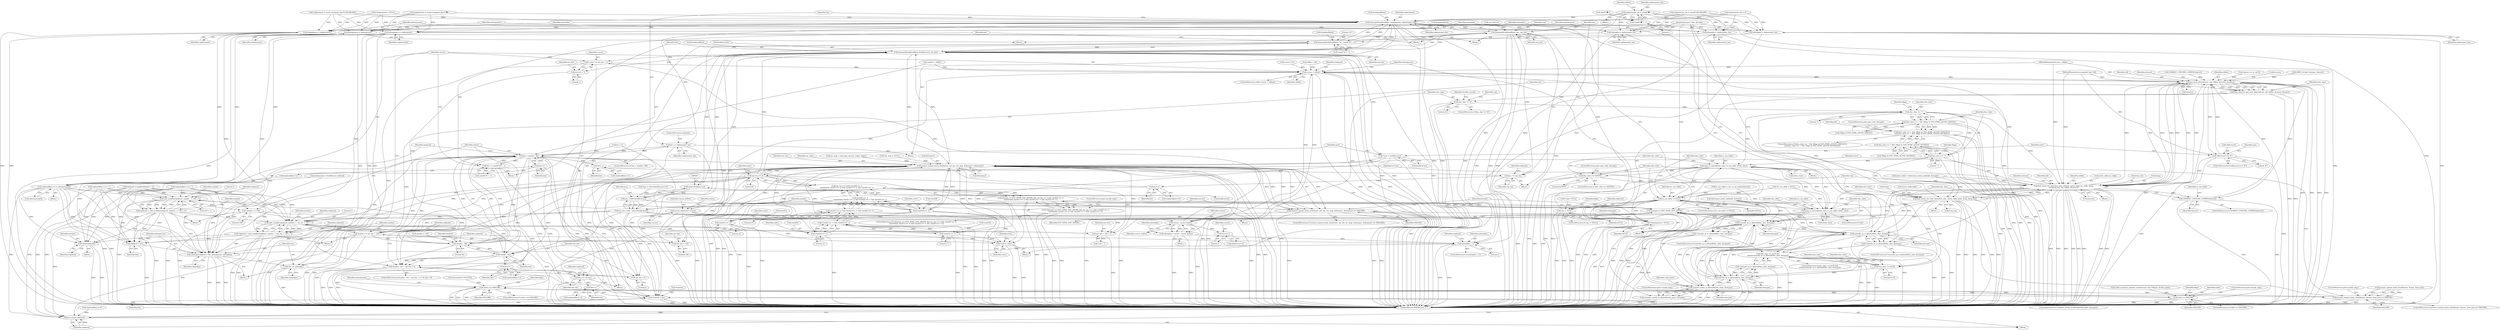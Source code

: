 digraph "0_php-src_0da8b8b801f9276359262f1ef8274c7812d3dfda?w=1_5@API" {
"1000235" [label="(Call,replacement_len = sizeof(\"&#xFFFD;\") - 1)"];
"1000237" [label="(Call,sizeof(\"&#xFFFD;\") - 1)"];
"1000346" [label="(Call,memcpy(&replaced[len], replacement, replacement_len))"];
"1000353" [label="(Call,len += replacement_len)"];
"1000311" [label="(Call,len > maxlen - 40)"];
"1000463" [label="(Call,len++)"];
"1000473" [label="(Call,len += rep_len)"];
"1000479" [label="(Call,len++)"];
"1000785" [label="(Call,*newlen = len)"];
"1000553" [label="(Call,memcpy(replaced + len, mbsequence, mbseqlen))"];
"1000559" [label="(Call,len += mbseqlen)"];
"1000554" [label="(Call,replaced + len)"];
"1000567" [label="(Call,len++)"];
"1000588" [label="(Call,len += sizeof(\"&amp;\") - 1)"];
"1000727" [label="(Call,maxlen - len)"];
"1000313" [label="(Call,maxlen - 40)"];
"1000319" [label="(Call,safe_erealloc(replaced, maxlen , 1, 128 + 1))"];
"1000317" [label="(Call,replaced = safe_erealloc(replaced, maxlen , 1, 128 + 1))"];
"1000359" [label="(Call,efree(replaced))"];
"1000736" [label="(Call,safe_erealloc(replaced, maxlen, 1, ent_len + 128 + 1))"];
"1000734" [label="(Call,replaced = safe_erealloc(replaced, maxlen, 1, ent_len + 128 + 1))"];
"1000789" [label="(Return,return replaced;)"];
"1000745" [label="(Call,maxlen += ent_len + 128)"];
"1000326" [label="(Call,maxlen += 128)"];
"1000726" [label="(Call,maxlen - len < ent_len + 2)"];
"1000753" [label="(Call,len++)"];
"1000766" [label="(Call,len += ent_len)"];
"1000772" [label="(Call,len++)"];
"1000466" [label="(Call,memcpy(&replaced[len], rep, rep_len))"];
"1000578" [label="(Call,memcpy(&replaced[len], \"&amp;\", sizeof(\"&amp;\") - 1))"];
"1000756" [label="(Call,memcpy(&replaced[len], &old[cursor], ent_len))"];
"1000646" [label="(Call,(char*)&old[cursor])"];
"1000644" [label="(Call,pos - (char*)&old[cursor])"];
"1000642" [label="(Call,ent_len = pos - (char*)&old[cursor])"];
"1000730" [label="(Call,ent_len + 2)"];
"1000740" [label="(Call,ent_len + 128 + 1)"];
"1000747" [label="(Call,ent_len + 128)"];
"1000655" [label="(Call,*start = &old[cursor])"];
"1000662" [label="(Call,*next = start)"];
"1000680" [label="(Call,resolve_named_entity_html(start, ent_len, inv_map, &dummy1, &dummy2))"];
"1000679" [label="(Call,resolve_named_entity_html(start, ent_len, inv_map, &dummy1, &dummy2) == FAILURE)"];
"1000330" [label="(Call,status == FAILURE)"];
"1000627" [label="(Call,valid == FAILURE)"];
"1000668" [label="(Call,process_named_entity_html(&next, &start, &ent_len) == FAILURE)"];
"1000697" [label="(Call,ent_len == 4)"];
"1000696" [label="(Call,ent_len == 4 && start[0] == 'a'\n\t\t\t\t\t\t\t\t\t&& start[1] == 'p' && start[2] == 'o' && start[3] == 's')"];
"1000692" [label="(Call,doctype == ENT_HTML_DOC_XHTML && ent_len == 4 && start[0] == 'a'\n\t\t\t\t\t\t\t\t\t&& start[1] == 'p' && start[2] == 'o' && start[3] == 's')"];
"1000691" [label="(Call,!(doctype == ENT_HTML_DOC_XHTML && ent_len == 4 && start[0] == 'a'\n\t\t\t\t\t\t\t\t\t&& start[1] == 'p' && start[2] == 'o' && start[3] == 's'))"];
"1000701" [label="(Call,start[0] == 'a')"];
"1000700" [label="(Call,start[0] == 'a'\n\t\t\t\t\t\t\t\t\t&& start[1] == 'p' && start[2] == 'o' && start[3] == 's')"];
"1000707" [label="(Call,start[1] == 'p')"];
"1000706" [label="(Call,start[1] == 'p' && start[2] == 'o' && start[3] == 's')"];
"1000713" [label="(Call,start[2] == 'o')"];
"1000712" [label="(Call,start[2] == 'o' && start[3] == 's')"];
"1000718" [label="(Call,start[3] == 's')"];
"1000775" [label="(Call,cursor += ent_len + 1)"];
"1000279" [label="(Call,cursor < oldlen)"];
"1000292" [label="(Call,cursor_before\t\t\t= cursor)"];
"1000377" [label="(Call,cursor - cursor_before)"];
"1000375" [label="(Call,mbseqlen = cursor - cursor_before)"];
"1000549" [label="(Call,mbseqlen > 1)"];
"1000614" [label="(Call,cursor+1)"];
"1000302" [label="(Call,get_next_char(charset, old, oldlen, &cursor, &status))"];
"1000300" [label="(Call,this_char\t\t\t= get_next_char(charset, old, oldlen, &cursor, &status))"];
"1000381" [label="(Call,this_char != '&')"];
"1000396" [label="(Call,this_char == '\'')"];
"1000395" [label="(Call,this_char == '\'' && !(flags & ENT_HTML_QUOTE_SINGLE))"];
"1000394" [label="(Call,(this_char == '\'' && !(flags & ENT_HTML_QUOTE_SINGLE)) ||\n\t\t\t\t\t(this_char == '\"' && !(flags & ENT_HTML_QUOTE_DOUBLE)))"];
"1000404" [label="(Call,this_char == '\"')"];
"1000403" [label="(Call,this_char == '\"' && !(flags & ENT_HTML_QUOTE_DOUBLE))"];
"1000420" [label="(Call,map_to_unicode(this_char, to_uni_table, &this_char))"];
"1000416" [label="(Call,to_uni_table != NULL)"];
"1000284" [label="(Call,*mbsequence = NULL)"];
"1000456" [label="(Call,rep != NULL)"];
"1000512" [label="(Call,map_to_unicode(this_char, to_uni_table, &this_char))"];
"1000519" [label="(Call,unicode_cp_is_allowed(this_char, doctype))"];
"1000495" [label="(Call,unicode_cp_is_allowed(this_char, doctype))"];
"1000494" [label="(Call,!unicode_cp_is_allowed(this_char, doctype))"];
"1000532" [label="(Call,this_char <= 0x7D &&\n\t\t\t\t\t\t\t\t!unicode_cp_is_allowed(this_char, doctype))"];
"1000537" [label="(Call,unicode_cp_is_allowed(this_char, doctype))"];
"1000536" [label="(Call,!unicode_cp_is_allowed(this_char, doctype))"];
"1000638" [label="(Call,numeric_entity_is_allowed(code_point, doctype))"];
"1000637" [label="(Call,!numeric_entity_is_allowed(code_point, doctype))"];
"1000693" [label="(Call,doctype == ENT_HTML_DOC_XHTML)"];
"1000518" [label="(Call,!unicode_cp_is_allowed(this_char, doctype))"];
"1000426" [label="(Call,this_char == 0xFFFF)"];
"1000430" [label="(Call,find_entity_for_char(this_char, charset, entity_table.ms_table, &rep,\n\t\t\t\t\t&rep_len, old, oldlen, &cursor))"];
"1000446" [label="(Call,find_entity_for_char_basic(this_char, entity_table.table, &rep, &rep_len))"];
"1000533" [label="(Call,this_char <= 0x7D)"];
"1000490" [label="(Call,CHARSET_UNICODE_COMPAT(charset))"];
"1000598" [label="(Call,old[cursor] == '#')"];
"1000777" [label="(Call,ent_len + 1)"];
"1000499" [label="(Call,mbsequence = replacement)"];
"1000564" [label="(Call,replaced[len++] = mbsequence[0])"];
"1000502" [label="(Call,mbseqlen = replacement_len)"];
"1000523" [label="(Call,mbsequence = replacement)"];
"1000526" [label="(Call,mbseqlen = replacement_len)"];
"1000541" [label="(Call,mbsequence = replacement)"];
"1000544" [label="(Call,mbseqlen = replacement_len)"];
"1000292" [label="(Call,cursor_before\t\t\t= cursor)"];
"1000711" [label="(Literal,'p')"];
"1000445" [label="(Block,)"];
"1000646" [label="(Call,(char*)&old[cursor])"];
"1000311" [label="(Call,len > maxlen - 40)"];
"1000257" [label="(Call,maxlen < oldlen)"];
"1000422" [label="(Identifier,to_uni_table)"];
"1000404" [label="(Call,this_char == '\"')"];
"1000608" [label="(Identifier,pos)"];
"1000724" [label="(ControlStructure,goto encode_amp;)"];
"1000304" [label="(Identifier,old)"];
"1000753" [label="(Call,len++)"];
"1000780" [label="(Call,replaced[len] = '\0')"];
"1000533" [label="(Call,this_char <= 0x7D)"];
"1000431" [label="(Identifier,this_char)"];
"1000328" [label="(Literal,128)"];
"1000379" [label="(Identifier,cursor_before)"];
"1000568" [label="(Identifier,len)"];
"1000734" [label="(Call,replaced = safe_erealloc(replaced, maxlen, 1, ent_len + 128 + 1))"];
"1000321" [label="(Identifier,maxlen)"];
"1000595" [label="(Block,)"];
"1000401" [label="(Identifier,flags)"];
"1000446" [label="(Call,find_entity_for_char_basic(this_char, entity_table.table, &rep, &rep_len))"];
"1000297" [label="(Identifier,status)"];
"1000331" [label="(Identifier,status)"];
"1000458" [label="(Identifier,NULL)"];
"1000769" [label="(Call,replaced[len++] = ';')"];
"1000432" [label="(Identifier,charset)"];
"1000200" [label="(Call,inv_map = unescape_inverse_map(1, flags))"];
"1000375" [label="(Call,mbseqlen = cursor - cursor_before)"];
"1000707" [label="(Call,start[1] == 'p')"];
"1000423" [label="(Call,&this_char)"];
"1000407" [label="(Call,!(flags & ENT_HTML_QUOTE_DOUBLE))"];
"1000272" [label="(Call,len = 0)"];
"1000786" [label="(Call,*newlen)"];
"1000644" [label="(Call,pos - (char*)&old[cursor])"];
"1000731" [label="(Identifier,ent_len)"];
"1000703" [label="(Identifier,start)"];
"1000521" [label="(Identifier,doctype)"];
"1000785" [label="(Call,*newlen = len)"];
"1000789" [label="(Return,return replaced;)"];
"1000296" [label="(Call,status\t\t\t\t\t\t= SUCCESS)"];
"1000279" [label="(Call,cursor < oldlen)"];
"1000497" [label="(Identifier,doctype)"];
"1000330" [label="(Call,status == FAILURE)"];
"1000491" [label="(Identifier,charset)"];
"1000281" [label="(Identifier,oldlen)"];
"1000730" [label="(Call,ent_len + 2)"];
"1000749" [label="(Literal,128)"];
"1000767" [label="(Identifier,len)"];
"1000360" [label="(Identifier,replaced)"];
"1000629" [label="(Identifier,FAILURE)"];
"1000545" [label="(Identifier,mbseqlen)"];
"1000303" [label="(Identifier,charset)"];
"1000553" [label="(Call,memcpy(replaced + len, mbsequence, mbseqlen))"];
"1000359" [label="(Call,efree(replaced))"];
"1000289" [label="(Identifier,mbseqlen)"];
"1000656" [label="(Identifier,start)"];
"1000376" [label="(Identifier,mbseqlen)"];
"1000409" [label="(Identifier,flags)"];
"1000153" [label="(Call,*to_uni_table = NULL)"];
"1000655" [label="(Call,*start = &old[cursor])"];
"1000282" [label="(Block,)"];
"1000692" [label="(Call,doctype == ENT_HTML_DOC_XHTML && ent_len == 4 && start[0] == 'a'\n\t\t\t\t\t\t\t\t\t&& start[1] == 'p' && start[2] == 'o' && start[3] == 's')"];
"1000368" [label="(Block,)"];
"1000134" [label="(MethodParameterIn,size_t oldlen)"];
"1000420" [label="(Call,map_to_unicode(this_char, to_uni_table, &this_char))"];
"1000684" [label="(Call,&dummy1)"];
"1000317" [label="(Call,replaced = safe_erealloc(replaced, maxlen , 1, 128 + 1))"];
"1000662" [label="(Call,*next = start)"];
"1000686" [label="(Call,&dummy2)"];
"1000756" [label="(Call,memcpy(&replaced[len], &old[cursor], ent_len))"];
"1000680" [label="(Call,resolve_named_entity_html(start, ent_len, inv_map, &dummy1, &dummy2))"];
"1000519" [label="(Call,unicode_cp_is_allowed(this_char, doctype))"];
"1000327" [label="(Identifier,maxlen)"];
"1000188" [label="(Call,CHARSET_UNICODE_COMPAT(charset))"];
"1000526" [label="(Call,mbseqlen = replacement_len)"];
"1000739" [label="(Literal,1)"];
"1000332" [label="(Identifier,FAILURE)"];
"1000284" [label="(Call,*mbsequence = NULL)"];
"1000727" [label="(Call,maxlen - len)"];
"1000775" [label="(Call,cursor += ent_len + 1)"];
"1000504" [label="(Identifier,replacement_len)"];
"1000751" [label="(Call,replaced[len++])"];
"1000418" [label="(Identifier,NULL)"];
"1000616" [label="(Literal,1)"];
"1000312" [label="(Identifier,len)"];
"1000419" [label="(Block,)"];
"1000237" [label="(Call,sizeof(\"&#xFFFD;\") - 1)"];
"1000229" [label="(Block,)"];
"1000472" [label="(Identifier,rep_len)"];
"1000782" [label="(Identifier,replaced)"];
"1000638" [label="(Call,numeric_entity_is_allowed(code_point, doctype))"];
"1000293" [label="(Identifier,cursor_before)"];
"1000235" [label="(Call,replacement_len = sizeof(\"&#xFFFD;\") - 1)"];
"1000676" [label="(Identifier,FAILURE)"];
"1000790" [label="(Identifier,replaced)"];
"1000528" [label="(Identifier,replacement_len)"];
"1000746" [label="(Identifier,maxlen)"];
"1000440" [label="(Identifier,old)"];
"1000455" [label="(ControlStructure,if (rep != NULL))"];
"1000566" [label="(Identifier,replaced)"];
"1000640" [label="(Identifier,doctype)"];
"1000668" [label="(Call,process_named_entity_html(&next, &start, &ent_len) == FAILURE)"];
"1000442" [label="(Call,&cursor)"];
"1000534" [label="(Identifier,this_char)"];
"1000583" [label="(Literal,\"&amp;\")"];
"1000641" [label="(ControlStructure,goto encode_amp;)"];
"1000720" [label="(Identifier,start)"];
"1000564" [label="(Call,replaced[len++] = mbsequence[0])"];
"1000326" [label="(Call,maxlen += 128)"];
"1000714" [label="(Call,start[2])"];
"1000467" [label="(Call,&replaced[len])"];
"1000717" [label="(Literal,'o')"];
"1000381" [label="(Call,this_char != '&')"];
"1000729" [label="(Identifier,len)"];
"1000695" [label="(Identifier,ENT_HTML_DOC_XHTML)"];
"1000479" [label="(Call,len++)"];
"1000390" [label="(Call,rep_len\t= 0)"];
"1000548" [label="(ControlStructure,if (mbseqlen > 1))"];
"1000441" [label="(Identifier,oldlen)"];
"1000240" [label="(Literal,1)"];
"1000275" [label="(Call,cursor = 0)"];
"1000578" [label="(Call,memcpy(&replaced[len], \"&amp;\", sizeof(\"&amp;\") - 1))"];
"1000537" [label="(Call,unicode_cp_is_allowed(this_char, doctype))"];
"1000463" [label="(Call,len++)"];
"1000395" [label="(Call,this_char == '\'' && !(flags & ENT_HTML_QUOTE_SINGLE))"];
"1000456" [label="(Call,rep != NULL)"];
"1000503" [label="(Identifier,mbseqlen)"];
"1000597" [label="(ControlStructure,if (old[cursor] == '#'))"];
"1000319" [label="(Call,safe_erealloc(replaced, maxlen , 1, 128 + 1))"];
"1000495" [label="(Call,unicode_cp_is_allowed(this_char, doctype))"];
"1000738" [label="(Identifier,maxlen)"];
"1000603" [label="(Block,)"];
"1000513" [label="(Identifier,this_char)"];
"1000752" [label="(Identifier,replaced)"];
"1000653" [label="(Block,)"];
"1000161" [label="(Call,*replacement = NULL)"];
"1000626" [label="(ControlStructure,if (valid == FAILURE))"];
"1000406" [label="(Literal,'\"')"];
"1000575" [label="(Identifier,double_encode)"];
"1000477" [label="(Call,replaced[len++])"];
"1000489" [label="(ControlStructure,if (CHARSET_UNICODE_COMPAT(charset)))"];
"1000544" [label="(Call,mbseqlen = replacement_len)"];
"1000433" [label="(Call,entity_table.ms_table)"];
"1000725" [label="(ControlStructure,if (maxlen - len < ent_len + 2 /* & and ; */))"];
"1000428" [label="(Literal,0xFFFF)"];
"1000383" [label="(Literal,'&')"];
"1000438" [label="(Call,&rep_len)"];
"1000547" [label="(JumpTarget,pass_char_through:)"];
"1000682" [label="(Identifier,ent_len)"];
"1000558" [label="(Identifier,mbseqlen)"];
"1000405" [label="(Identifier,this_char)"];
"1000351" [label="(Identifier,replacement)"];
"1000425" [label="(ControlStructure,if (this_char == 0xFFFF))"];
"1000285" [label="(Identifier,mbsequence)"];
"1000771" [label="(Identifier,replaced)"];
"1000602" [label="(Literal,'#')"];
"1000222" [label="(Call,replacement_len = sizeof(\"\xEF\xBF\xBD\") - 1)"];
"1000448" [label="(Call,entity_table.table)"];
"1000742" [label="(Call,128 + 1)"];
"1000305" [label="(Identifier,oldlen)"];
"1000538" [label="(Identifier,this_char)"];
"1000532" [label="(Call,this_char <= 0x7D &&\n\t\t\t\t\t\t\t\t!unicode_cp_is_allowed(this_char, doctype))"];
"1000329" [label="(ControlStructure,if (status == FAILURE))"];
"1000757" [label="(Call,&replaced[len])"];
"1000507" [label="(Identifier,to_uni_table)"];
"1000745" [label="(Call,maxlen += ent_len + 128)"];
"1000524" [label="(Identifier,mbsequence)"];
"1000705" [label="(Literal,'a')"];
"1000663" [label="(Identifier,next)"];
"1000336" [label="(Identifier,flags)"];
"1000569" [label="(Call,mbsequence[0])"];
"1000559" [label="(Call,len += mbseqlen)"];
"1000500" [label="(Identifier,mbsequence)"];
"1000246" [label="(Call,maxlen = 128)"];
"1000411" [label="(ControlStructure,goto pass_char_through;)"];
"1000191" [label="(Call,to_uni_table = enc_to_uni_index[charset])"];
"1000552" [label="(Block,)"];
"1000627" [label="(Call,valid == FAILURE)"];
"1000518" [label="(Call,!unicode_cp_is_allowed(this_char, doctype))"];
"1000502" [label="(Call,mbseqlen = replacement_len)"];
"1000694" [label="(Identifier,doctype)"];
"1000353" [label="(Call,len += replacement_len)"];
"1000754" [label="(Identifier,len)"];
"1000561" [label="(Identifier,mbseqlen)"];
"1000556" [label="(Identifier,len)"];
"1000377" [label="(Call,cursor - cursor_before)"];
"1000322" [label="(Literal,1)"];
"1000645" [label="(Identifier,pos)"];
"1000399" [label="(Call,!(flags & ENT_HTML_QUOTE_SINGLE))"];
"1000430" [label="(Call,find_entity_for_char(this_char, charset, entity_table.ms_table, &rep,\n\t\t\t\t\t&rep_len, old, oldlen, &cursor))"];
"1000550" [label="(Identifier,mbseqlen)"];
"1000599" [label="(Call,old[cursor])"];
"1000415" [label="(ControlStructure,if (to_uni_table != NULL))"];
"1000615" [label="(Identifier,cursor)"];
"1000302" [label="(Call,get_next_char(charset, old, oldlen, &cursor, &status))"];
"1000509" [label="(ControlStructure,if (!all))"];
"1000242" [label="(Call,oldlen < 64)"];
"1000486" [label="(Identifier,flags)"];
"1000243" [label="(Identifier,oldlen)"];
"1000464" [label="(Identifier,len)"];
"1000462" [label="(Identifier,replaced)"];
"1000741" [label="(Identifier,ent_len)"];
"1000314" [label="(Identifier,maxlen)"];
"1000386" [label="(Call,*rep\t= NULL)"];
"1000380" [label="(ControlStructure,if (this_char != '&'))"];
"1000498" [label="(Block,)"];
"1000696" [label="(Call,ent_len == 4 && start[0] == 'a'\n\t\t\t\t\t\t\t\t\t&& start[1] == 'p' && start[2] == 'o' && start[3] == 's')"];
"1000213" [label="(Call,charset == cs_utf_8)"];
"1000688" [label="(Identifier,FAILURE)"];
"1000747" [label="(Call,ent_len + 128)"];
"1000664" [label="(Identifier,start)"];
"1000541" [label="(Call,mbsequence = replacement)"];
"1000690" [label="(ControlStructure,if (!(doctype == ENT_HTML_DOC_XHTML && ent_len == 4 && start[0] == 'a'\n\t\t\t\t\t\t\t\t\t&& start[1] == 'p' && start[2] == 'o' && start[3] == 's')))"];
"1000514" [label="(Identifier,to_uni_table)"];
"1000426" [label="(Call,this_char == 0xFFFF)"];
"1000306" [label="(Call,&cursor)"];
"1000447" [label="(Identifier,this_char)"];
"1000709" [label="(Identifier,start)"];
"1000512" [label="(Call,map_to_unicode(this_char, to_uni_table, &this_char))"];
"1000791" [label="(MethodReturn,PHPAPI char *)"];
"1000683" [label="(Identifier,inv_map)"];
"1000496" [label="(Identifier,this_char)"];
"1000323" [label="(Call,128 + 1)"];
"1000719" [label="(Call,start[3])"];
"1000712" [label="(Call,start[2] == 'o' && start[3] == 's')"];
"1000546" [label="(Identifier,replacement_len)"];
"1000457" [label="(Identifier,rep)"];
"1000308" [label="(Call,&status)"];
"1000542" [label="(Identifier,mbsequence)"];
"1000588" [label="(Call,len += sizeof(\"&amp;\") - 1)"];
"1000451" [label="(Call,&rep)"];
"1000702" [label="(Call,start[0])"];
"1000642" [label="(Call,ent_len = pos - (char*)&old[cursor])"];
"1000748" [label="(Identifier,ent_len)"];
"1000378" [label="(Identifier,cursor)"];
"1000648" [label="(Call,&old[cursor])"];
"1000436" [label="(Call,&rep)"];
"1000175" [label="(Call,LIMIT_ALL(all, doctype, charset))"];
"1000490" [label="(Call,CHARSET_UNICODE_COMPAT(charset))"];
"1000345" [label="(Block,)"];
"1000540" [label="(Block,)"];
"1000531" [label="(ControlStructure,if (this_char <= 0x7D &&\n\t\t\t\t\t\t\t\t!unicode_cp_is_allowed(this_char, doctype)))"];
"1000761" [label="(Call,&old[cursor])"];
"1000354" [label="(Identifier,len)"];
"1000300" [label="(Call,this_char\t\t\t= get_next_char(charset, old, oldlen, &cursor, &status))"];
"1000133" [label="(MethodParameterIn,unsigned char *old)"];
"1000539" [label="(Identifier,doctype)"];
"1000560" [label="(Identifier,len)"];
"1000706" [label="(Call,start[1] == 'p' && start[2] == 'o' && start[3] == 's')"];
"1000699" [label="(Literal,4)"];
"1000549" [label="(Call,mbseqlen > 1)"];
"1000421" [label="(Identifier,this_char)"];
"1000563" [label="(Block,)"];
"1000713" [label="(Call,start[2] == 'o')"];
"1000347" [label="(Call,&replaced[len])"];
"1000525" [label="(Identifier,replacement)"];
"1000358" [label="(Block,)"];
"1000768" [label="(Identifier,ent_len)"];
"1000657" [label="(Call,&old[cursor])"];
"1000394" [label="(Call,(this_char == '\'' && !(flags & ENT_HTML_QUOTE_SINGLE)) ||\n\t\t\t\t\t(this_char == '\"' && !(flags & ENT_HTML_QUOTE_DOUBLE)))"];
"1000697" [label="(Call,ent_len == 4)"];
"1000515" [label="(Call,&this_char)"];
"1000667" [label="(ControlStructure,if (process_named_entity_html(&next, &start, &ent_len) == FAILURE))"];
"1000278" [label="(ControlStructure,while (cursor < oldlen))"];
"1000413" [label="(Identifier,all)"];
"1000691" [label="(Call,!(doctype == ENT_HTML_DOC_XHTML && ent_len == 4 && start[0] == 'a'\n\t\t\t\t\t\t\t\t\t&& start[1] == 'p' && start[2] == 'o' && start[3] == 's'))"];
"1000316" [label="(Block,)"];
"1000693" [label="(Call,doctype == ENT_HTML_DOC_XHTML)"];
"1000576" [label="(Block,)"];
"1000416" [label="(Call,to_uni_table != NULL)"];
"1000565" [label="(Call,replaced[len++])"];
"1000701" [label="(Call,start[0] == 'a')"];
"1000698" [label="(Identifier,ent_len)"];
"1000286" [label="(Identifier,NULL)"];
"1000501" [label="(Identifier,replacement)"];
"1000429" [label="(ControlStructure,goto pass_char_through;)"];
"1000397" [label="(Identifier,this_char)"];
"1000493" [label="(ControlStructure,if (!unicode_cp_is_allowed(this_char, doctype)))"];
"1000788" [label="(Identifier,len)"];
"1000598" [label="(Call,old[cursor] == '#')"];
"1000736" [label="(Call,safe_erealloc(replaced, maxlen, 1, ent_len + 128 + 1))"];
"1000459" [label="(Block,)"];
"1000363" [label="(Identifier,newlen)"];
"1000770" [label="(Call,replaced[len++])"];
"1000773" [label="(Identifier,len)"];
"1000555" [label="(Identifier,replaced)"];
"1000315" [label="(Literal,40)"];
"1000522" [label="(Block,)"];
"1000681" [label="(Identifier,start)"];
"1000301" [label="(Identifier,this_char)"];
"1000671" [label="(Identifier,next)"];
"1000636" [label="(ControlStructure,if (!numeric_entity_is_allowed(code_point, doctype)))"];
"1000494" [label="(Call,!unicode_cp_is_allowed(this_char, doctype))"];
"1000346" [label="(Call,memcpy(&replaced[len], replacement, replacement_len))"];
"1000726" [label="(Call,maxlen - len < ent_len + 2)"];
"1000217" [label="(Call,replacement = (const unsigned char*)\"\xEF\xBF\xBD\")"];
"1000461" [label="(Call,replaced[len++])"];
"1000732" [label="(Literal,2)"];
"1000678" [label="(ControlStructure,if (resolve_named_entity_html(start, ent_len, inv_map, &dummy1, &dummy2) == FAILURE))"];
"1000179" [label="(Call,entity_table = determine_entity_table(all, doctype))"];
"1000313" [label="(Call,maxlen - 40)"];
"1000639" [label="(Identifier,code_point)"];
"1000669" [label="(Call,process_named_entity_html(&next, &start, &ent_len))"];
"1000356" [label="(ControlStructure,continue;)"];
"1000352" [label="(Identifier,replacement_len)"];
"1000236" [label="(Identifier,replacement_len)"];
"1000772" [label="(Call,len++)"];
"1000637" [label="(Call,!numeric_entity_is_allowed(code_point, doctype))"];
"1000766" [label="(Call,len += ent_len)"];
"1000617" [label="(Call,valid = process_numeric_entity((const char **)&pos, &code_point))"];
"1000473" [label="(Call,len += rep_len)"];
"1000700" [label="(Call,start[0] == 'a'\n\t\t\t\t\t\t\t\t\t&& start[1] == 'p' && start[2] == 'o' && start[3] == 's')"];
"1000398" [label="(Literal,'\'')"];
"1000414" [label="(Block,)"];
"1000527" [label="(Identifier,mbseqlen)"];
"1000453" [label="(Call,&rep_len)"];
"1000520" [label="(Identifier,this_char)"];
"1000740" [label="(Call,ent_len + 128 + 1)"];
"1000765" [label="(Identifier,ent_len)"];
"1000557" [label="(Identifier,mbsequence)"];
"1000614" [label="(Call,cursor+1)"];
"1000778" [label="(Identifier,ent_len)"];
"1000607" [label="(Call,*pos = (char*)&old[cursor+1])"];
"1000728" [label="(Identifier,maxlen)"];
"1000310" [label="(ControlStructure,if (len > maxlen - 40))"];
"1000523" [label="(Call,mbsequence = replacement)"];
"1000318" [label="(Identifier,replaced)"];
"1000677" [label="(ControlStructure,goto encode_amp;)"];
"1000387" [label="(Identifier,rep)"];
"1000779" [label="(Literal,1)"];
"1000370" [label="(Identifier,mbsequence)"];
"1000427" [label="(Identifier,this_char)"];
"1000475" [label="(Identifier,rep_len)"];
"1000737" [label="(Identifier,replaced)"];
"1000294" [label="(Identifier,cursor)"];
"1000517" [label="(ControlStructure,if (!unicode_cp_is_allowed(this_char, doctype)))"];
"1000157" [label="(Call,*inv_map = NULL)"];
"1000733" [label="(Block,)"];
"1000535" [label="(Literal,0x7D)"];
"1000474" [label="(Identifier,len)"];
"1000480" [label="(Identifier,len)"];
"1000536" [label="(Call,!unicode_cp_is_allowed(this_char, doctype))"];
"1000722" [label="(Literal,'s')"];
"1000777" [label="(Call,ent_len + 1)"];
"1000230" [label="(Call,replacement = (const unsigned char*)\"&#xFFFD;\")"];
"1000320" [label="(Identifier,replaced)"];
"1000393" [label="(ControlStructure,if (((this_char == '\'' && !(flags & ENT_HTML_QUOTE_SINGLE)) ||\n\t\t\t\t\t(this_char == '\"' && !(flags & ENT_HTML_QUOTE_DOUBLE)))))"];
"1000554" [label="(Call,replaced + len)"];
"1000567" [label="(Call,len++)"];
"1000776" [label="(Identifier,cursor)"];
"1000476" [label="(Call,replaced[len++] = ';')"];
"1000679" [label="(Call,resolve_named_entity_html(start, ent_len, inv_map, &dummy1, &dummy2) == FAILURE)"];
"1000280" [label="(Identifier,cursor)"];
"1000715" [label="(Identifier,start)"];
"1000417" [label="(Identifier,to_uni_table)"];
"1000708" [label="(Call,start[1])"];
"1000543" [label="(Identifier,replacement)"];
"1000403" [label="(Call,this_char == '\"' && !(flags & ENT_HTML_QUOTE_DOUBLE))"];
"1000579" [label="(Call,&replaced[len])"];
"1000612" [label="(Call,old[cursor+1])"];
"1000369" [label="(Call,mbsequence = &old[cursor_before])"];
"1000382" [label="(Identifier,this_char)"];
"1000355" [label="(Identifier,replacement_len)"];
"1000633" [label="(Identifier,flags)"];
"1000718" [label="(Call,start[3] == 's')"];
"1000643" [label="(Identifier,ent_len)"];
"1000584" [label="(Call,sizeof(\"&amp;\") - 1)"];
"1000478" [label="(Identifier,replaced)"];
"1000628" [label="(Identifier,valid)"];
"1000499" [label="(Call,mbsequence = replacement)"];
"1000140" [label="(Block,)"];
"1000165" [label="(Call,replacement_len = 0)"];
"1000466" [label="(Call,memcpy(&replaced[len], rep, rep_len))"];
"1000471" [label="(Identifier,rep)"];
"1000735" [label="(Identifier,replaced)"];
"1000589" [label="(Identifier,len)"];
"1000396" [label="(Call,this_char == '\'')"];
"1000266" [label="(Call,replaced = emalloc(maxlen + 1))"];
"1000630" [label="(ControlStructure,goto encode_amp;)"];
"1000551" [label="(Literal,1)"];
"1000238" [label="(Call,sizeof(\"&#xFFFD;\"))"];
"1000590" [label="(Call,sizeof(\"&amp;\") - 1)"];
"1000181" [label="(Call,determine_entity_table(all, doctype))"];
"1000235" -> "1000229"  [label="AST: "];
"1000235" -> "1000237"  [label="CFG: "];
"1000236" -> "1000235"  [label="AST: "];
"1000237" -> "1000235"  [label="AST: "];
"1000243" -> "1000235"  [label="CFG: "];
"1000235" -> "1000791"  [label="DDG: "];
"1000235" -> "1000791"  [label="DDG: "];
"1000237" -> "1000235"  [label="DDG: "];
"1000235" -> "1000346"  [label="DDG: "];
"1000235" -> "1000502"  [label="DDG: "];
"1000235" -> "1000526"  [label="DDG: "];
"1000235" -> "1000544"  [label="DDG: "];
"1000237" -> "1000240"  [label="CFG: "];
"1000238" -> "1000237"  [label="AST: "];
"1000240" -> "1000237"  [label="AST: "];
"1000346" -> "1000345"  [label="AST: "];
"1000346" -> "1000352"  [label="CFG: "];
"1000347" -> "1000346"  [label="AST: "];
"1000351" -> "1000346"  [label="AST: "];
"1000352" -> "1000346"  [label="AST: "];
"1000354" -> "1000346"  [label="CFG: "];
"1000346" -> "1000791"  [label="DDG: "];
"1000346" -> "1000791"  [label="DDG: "];
"1000346" -> "1000791"  [label="DDG: "];
"1000578" -> "1000346"  [label="DDG: "];
"1000756" -> "1000346"  [label="DDG: "];
"1000466" -> "1000346"  [label="DDG: "];
"1000217" -> "1000346"  [label="DDG: "];
"1000161" -> "1000346"  [label="DDG: "];
"1000230" -> "1000346"  [label="DDG: "];
"1000222" -> "1000346"  [label="DDG: "];
"1000165" -> "1000346"  [label="DDG: "];
"1000346" -> "1000353"  [label="DDG: "];
"1000346" -> "1000466"  [label="DDG: "];
"1000346" -> "1000499"  [label="DDG: "];
"1000346" -> "1000502"  [label="DDG: "];
"1000346" -> "1000523"  [label="DDG: "];
"1000346" -> "1000526"  [label="DDG: "];
"1000346" -> "1000541"  [label="DDG: "];
"1000346" -> "1000544"  [label="DDG: "];
"1000346" -> "1000578"  [label="DDG: "];
"1000346" -> "1000756"  [label="DDG: "];
"1000353" -> "1000345"  [label="AST: "];
"1000353" -> "1000355"  [label="CFG: "];
"1000354" -> "1000353"  [label="AST: "];
"1000355" -> "1000353"  [label="AST: "];
"1000356" -> "1000353"  [label="CFG: "];
"1000353" -> "1000791"  [label="DDG: "];
"1000353" -> "1000311"  [label="DDG: "];
"1000311" -> "1000353"  [label="DDG: "];
"1000353" -> "1000785"  [label="DDG: "];
"1000311" -> "1000310"  [label="AST: "];
"1000311" -> "1000313"  [label="CFG: "];
"1000312" -> "1000311"  [label="AST: "];
"1000313" -> "1000311"  [label="AST: "];
"1000318" -> "1000311"  [label="CFG: "];
"1000331" -> "1000311"  [label="CFG: "];
"1000311" -> "1000791"  [label="DDG: "];
"1000311" -> "1000791"  [label="DDG: "];
"1000311" -> "1000791"  [label="DDG: "];
"1000567" -> "1000311"  [label="DDG: "];
"1000479" -> "1000311"  [label="DDG: "];
"1000272" -> "1000311"  [label="DDG: "];
"1000559" -> "1000311"  [label="DDG: "];
"1000588" -> "1000311"  [label="DDG: "];
"1000772" -> "1000311"  [label="DDG: "];
"1000313" -> "1000311"  [label="DDG: "];
"1000313" -> "1000311"  [label="DDG: "];
"1000311" -> "1000463"  [label="DDG: "];
"1000311" -> "1000553"  [label="DDG: "];
"1000311" -> "1000554"  [label="DDG: "];
"1000311" -> "1000559"  [label="DDG: "];
"1000311" -> "1000567"  [label="DDG: "];
"1000311" -> "1000588"  [label="DDG: "];
"1000311" -> "1000727"  [label="DDG: "];
"1000311" -> "1000785"  [label="DDG: "];
"1000463" -> "1000461"  [label="AST: "];
"1000463" -> "1000464"  [label="CFG: "];
"1000464" -> "1000463"  [label="AST: "];
"1000461" -> "1000463"  [label="CFG: "];
"1000463" -> "1000473"  [label="DDG: "];
"1000473" -> "1000459"  [label="AST: "];
"1000473" -> "1000475"  [label="CFG: "];
"1000474" -> "1000473"  [label="AST: "];
"1000475" -> "1000473"  [label="AST: "];
"1000478" -> "1000473"  [label="CFG: "];
"1000473" -> "1000791"  [label="DDG: "];
"1000466" -> "1000473"  [label="DDG: "];
"1000473" -> "1000479"  [label="DDG: "];
"1000479" -> "1000477"  [label="AST: "];
"1000479" -> "1000480"  [label="CFG: "];
"1000480" -> "1000479"  [label="AST: "];
"1000477" -> "1000479"  [label="CFG: "];
"1000479" -> "1000785"  [label="DDG: "];
"1000785" -> "1000140"  [label="AST: "];
"1000785" -> "1000788"  [label="CFG: "];
"1000786" -> "1000785"  [label="AST: "];
"1000788" -> "1000785"  [label="AST: "];
"1000790" -> "1000785"  [label="CFG: "];
"1000785" -> "1000791"  [label="DDG: "];
"1000785" -> "1000791"  [label="DDG: "];
"1000567" -> "1000785"  [label="DDG: "];
"1000272" -> "1000785"  [label="DDG: "];
"1000559" -> "1000785"  [label="DDG: "];
"1000588" -> "1000785"  [label="DDG: "];
"1000772" -> "1000785"  [label="DDG: "];
"1000553" -> "1000552"  [label="AST: "];
"1000553" -> "1000558"  [label="CFG: "];
"1000554" -> "1000553"  [label="AST: "];
"1000557" -> "1000553"  [label="AST: "];
"1000558" -> "1000553"  [label="AST: "];
"1000560" -> "1000553"  [label="CFG: "];
"1000553" -> "1000791"  [label="DDG: "];
"1000553" -> "1000791"  [label="DDG: "];
"1000553" -> "1000791"  [label="DDG: "];
"1000734" -> "1000553"  [label="DDG: "];
"1000317" -> "1000553"  [label="DDG: "];
"1000769" -> "1000553"  [label="DDG: "];
"1000476" -> "1000553"  [label="DDG: "];
"1000564" -> "1000553"  [label="DDG: "];
"1000266" -> "1000553"  [label="DDG: "];
"1000523" -> "1000553"  [label="DDG: "];
"1000369" -> "1000553"  [label="DDG: "];
"1000499" -> "1000553"  [label="DDG: "];
"1000541" -> "1000553"  [label="DDG: "];
"1000549" -> "1000553"  [label="DDG: "];
"1000553" -> "1000559"  [label="DDG: "];
"1000559" -> "1000552"  [label="AST: "];
"1000559" -> "1000561"  [label="CFG: "];
"1000560" -> "1000559"  [label="AST: "];
"1000561" -> "1000559"  [label="AST: "];
"1000280" -> "1000559"  [label="CFG: "];
"1000559" -> "1000791"  [label="DDG: "];
"1000554" -> "1000556"  [label="CFG: "];
"1000555" -> "1000554"  [label="AST: "];
"1000556" -> "1000554"  [label="AST: "];
"1000557" -> "1000554"  [label="CFG: "];
"1000554" -> "1000791"  [label="DDG: "];
"1000734" -> "1000554"  [label="DDG: "];
"1000317" -> "1000554"  [label="DDG: "];
"1000769" -> "1000554"  [label="DDG: "];
"1000476" -> "1000554"  [label="DDG: "];
"1000564" -> "1000554"  [label="DDG: "];
"1000266" -> "1000554"  [label="DDG: "];
"1000567" -> "1000565"  [label="AST: "];
"1000567" -> "1000568"  [label="CFG: "];
"1000568" -> "1000567"  [label="AST: "];
"1000565" -> "1000567"  [label="CFG: "];
"1000588" -> "1000576"  [label="AST: "];
"1000588" -> "1000590"  [label="CFG: "];
"1000589" -> "1000588"  [label="AST: "];
"1000590" -> "1000588"  [label="AST: "];
"1000280" -> "1000588"  [label="CFG: "];
"1000588" -> "1000791"  [label="DDG: "];
"1000590" -> "1000588"  [label="DDG: "];
"1000727" -> "1000726"  [label="AST: "];
"1000727" -> "1000729"  [label="CFG: "];
"1000728" -> "1000727"  [label="AST: "];
"1000729" -> "1000727"  [label="AST: "];
"1000731" -> "1000727"  [label="CFG: "];
"1000727" -> "1000791"  [label="DDG: "];
"1000727" -> "1000313"  [label="DDG: "];
"1000727" -> "1000726"  [label="DDG: "];
"1000727" -> "1000726"  [label="DDG: "];
"1000326" -> "1000727"  [label="DDG: "];
"1000313" -> "1000727"  [label="DDG: "];
"1000727" -> "1000736"  [label="DDG: "];
"1000727" -> "1000753"  [label="DDG: "];
"1000313" -> "1000315"  [label="CFG: "];
"1000314" -> "1000313"  [label="AST: "];
"1000315" -> "1000313"  [label="AST: "];
"1000313" -> "1000791"  [label="DDG: "];
"1000745" -> "1000313"  [label="DDG: "];
"1000326" -> "1000313"  [label="DDG: "];
"1000257" -> "1000313"  [label="DDG: "];
"1000246" -> "1000313"  [label="DDG: "];
"1000313" -> "1000319"  [label="DDG: "];
"1000319" -> "1000317"  [label="AST: "];
"1000319" -> "1000323"  [label="CFG: "];
"1000320" -> "1000319"  [label="AST: "];
"1000321" -> "1000319"  [label="AST: "];
"1000322" -> "1000319"  [label="AST: "];
"1000323" -> "1000319"  [label="AST: "];
"1000317" -> "1000319"  [label="CFG: "];
"1000319" -> "1000791"  [label="DDG: "];
"1000319" -> "1000317"  [label="DDG: "];
"1000319" -> "1000317"  [label="DDG: "];
"1000319" -> "1000317"  [label="DDG: "];
"1000319" -> "1000317"  [label="DDG: "];
"1000734" -> "1000319"  [label="DDG: "];
"1000317" -> "1000319"  [label="DDG: "];
"1000769" -> "1000319"  [label="DDG: "];
"1000476" -> "1000319"  [label="DDG: "];
"1000564" -> "1000319"  [label="DDG: "];
"1000266" -> "1000319"  [label="DDG: "];
"1000319" -> "1000326"  [label="DDG: "];
"1000317" -> "1000316"  [label="AST: "];
"1000318" -> "1000317"  [label="AST: "];
"1000327" -> "1000317"  [label="CFG: "];
"1000317" -> "1000791"  [label="DDG: "];
"1000317" -> "1000791"  [label="DDG: "];
"1000317" -> "1000359"  [label="DDG: "];
"1000317" -> "1000736"  [label="DDG: "];
"1000317" -> "1000789"  [label="DDG: "];
"1000359" -> "1000358"  [label="AST: "];
"1000359" -> "1000360"  [label="CFG: "];
"1000360" -> "1000359"  [label="AST: "];
"1000363" -> "1000359"  [label="CFG: "];
"1000359" -> "1000791"  [label="DDG: "];
"1000359" -> "1000791"  [label="DDG: "];
"1000734" -> "1000359"  [label="DDG: "];
"1000769" -> "1000359"  [label="DDG: "];
"1000476" -> "1000359"  [label="DDG: "];
"1000564" -> "1000359"  [label="DDG: "];
"1000266" -> "1000359"  [label="DDG: "];
"1000736" -> "1000734"  [label="AST: "];
"1000736" -> "1000740"  [label="CFG: "];
"1000737" -> "1000736"  [label="AST: "];
"1000738" -> "1000736"  [label="AST: "];
"1000739" -> "1000736"  [label="AST: "];
"1000740" -> "1000736"  [label="AST: "];
"1000734" -> "1000736"  [label="CFG: "];
"1000736" -> "1000791"  [label="DDG: "];
"1000736" -> "1000734"  [label="DDG: "];
"1000736" -> "1000734"  [label="DDG: "];
"1000736" -> "1000734"  [label="DDG: "];
"1000736" -> "1000734"  [label="DDG: "];
"1000734" -> "1000736"  [label="DDG: "];
"1000769" -> "1000736"  [label="DDG: "];
"1000476" -> "1000736"  [label="DDG: "];
"1000564" -> "1000736"  [label="DDG: "];
"1000266" -> "1000736"  [label="DDG: "];
"1000642" -> "1000736"  [label="DDG: "];
"1000680" -> "1000736"  [label="DDG: "];
"1000697" -> "1000736"  [label="DDG: "];
"1000736" -> "1000745"  [label="DDG: "];
"1000734" -> "1000733"  [label="AST: "];
"1000735" -> "1000734"  [label="AST: "];
"1000746" -> "1000734"  [label="CFG: "];
"1000734" -> "1000791"  [label="DDG: "];
"1000734" -> "1000791"  [label="DDG: "];
"1000734" -> "1000789"  [label="DDG: "];
"1000789" -> "1000140"  [label="AST: "];
"1000789" -> "1000790"  [label="CFG: "];
"1000790" -> "1000789"  [label="AST: "];
"1000791" -> "1000789"  [label="CFG: "];
"1000789" -> "1000791"  [label="DDG: "];
"1000790" -> "1000789"  [label="DDG: "];
"1000780" -> "1000789"  [label="DDG: "];
"1000769" -> "1000789"  [label="DDG: "];
"1000476" -> "1000789"  [label="DDG: "];
"1000564" -> "1000789"  [label="DDG: "];
"1000266" -> "1000789"  [label="DDG: "];
"1000745" -> "1000733"  [label="AST: "];
"1000745" -> "1000747"  [label="CFG: "];
"1000746" -> "1000745"  [label="AST: "];
"1000747" -> "1000745"  [label="AST: "];
"1000752" -> "1000745"  [label="CFG: "];
"1000745" -> "1000791"  [label="DDG: "];
"1000745" -> "1000791"  [label="DDG: "];
"1000642" -> "1000745"  [label="DDG: "];
"1000680" -> "1000745"  [label="DDG: "];
"1000697" -> "1000745"  [label="DDG: "];
"1000326" -> "1000316"  [label="AST: "];
"1000326" -> "1000328"  [label="CFG: "];
"1000327" -> "1000326"  [label="AST: "];
"1000328" -> "1000326"  [label="AST: "];
"1000331" -> "1000326"  [label="CFG: "];
"1000326" -> "1000791"  [label="DDG: "];
"1000726" -> "1000725"  [label="AST: "];
"1000726" -> "1000730"  [label="CFG: "];
"1000730" -> "1000726"  [label="AST: "];
"1000735" -> "1000726"  [label="CFG: "];
"1000752" -> "1000726"  [label="CFG: "];
"1000726" -> "1000791"  [label="DDG: "];
"1000726" -> "1000791"  [label="DDG: "];
"1000726" -> "1000791"  [label="DDG: "];
"1000642" -> "1000726"  [label="DDG: "];
"1000680" -> "1000726"  [label="DDG: "];
"1000697" -> "1000726"  [label="DDG: "];
"1000753" -> "1000751"  [label="AST: "];
"1000753" -> "1000754"  [label="CFG: "];
"1000754" -> "1000753"  [label="AST: "];
"1000751" -> "1000753"  [label="CFG: "];
"1000753" -> "1000766"  [label="DDG: "];
"1000766" -> "1000595"  [label="AST: "];
"1000766" -> "1000768"  [label="CFG: "];
"1000767" -> "1000766"  [label="AST: "];
"1000768" -> "1000766"  [label="AST: "];
"1000771" -> "1000766"  [label="CFG: "];
"1000756" -> "1000766"  [label="DDG: "];
"1000766" -> "1000772"  [label="DDG: "];
"1000772" -> "1000770"  [label="AST: "];
"1000772" -> "1000773"  [label="CFG: "];
"1000773" -> "1000772"  [label="AST: "];
"1000770" -> "1000772"  [label="CFG: "];
"1000466" -> "1000459"  [label="AST: "];
"1000466" -> "1000472"  [label="CFG: "];
"1000467" -> "1000466"  [label="AST: "];
"1000471" -> "1000466"  [label="AST: "];
"1000472" -> "1000466"  [label="AST: "];
"1000474" -> "1000466"  [label="CFG: "];
"1000466" -> "1000791"  [label="DDG: "];
"1000466" -> "1000791"  [label="DDG: "];
"1000466" -> "1000791"  [label="DDG: "];
"1000578" -> "1000466"  [label="DDG: "];
"1000756" -> "1000466"  [label="DDG: "];
"1000456" -> "1000466"  [label="DDG: "];
"1000390" -> "1000466"  [label="DDG: "];
"1000466" -> "1000578"  [label="DDG: "];
"1000466" -> "1000756"  [label="DDG: "];
"1000578" -> "1000576"  [label="AST: "];
"1000578" -> "1000584"  [label="CFG: "];
"1000579" -> "1000578"  [label="AST: "];
"1000583" -> "1000578"  [label="AST: "];
"1000584" -> "1000578"  [label="AST: "];
"1000589" -> "1000578"  [label="CFG: "];
"1000578" -> "1000791"  [label="DDG: "];
"1000578" -> "1000791"  [label="DDG: "];
"1000756" -> "1000578"  [label="DDG: "];
"1000584" -> "1000578"  [label="DDG: "];
"1000578" -> "1000756"  [label="DDG: "];
"1000756" -> "1000595"  [label="AST: "];
"1000756" -> "1000765"  [label="CFG: "];
"1000757" -> "1000756"  [label="AST: "];
"1000761" -> "1000756"  [label="AST: "];
"1000765" -> "1000756"  [label="AST: "];
"1000767" -> "1000756"  [label="CFG: "];
"1000756" -> "1000791"  [label="DDG: "];
"1000756" -> "1000791"  [label="DDG: "];
"1000756" -> "1000791"  [label="DDG: "];
"1000756" -> "1000646"  [label="DDG: "];
"1000756" -> "1000655"  [label="DDG: "];
"1000756" -> "1000680"  [label="DDG: "];
"1000646" -> "1000756"  [label="DDG: "];
"1000642" -> "1000756"  [label="DDG: "];
"1000680" -> "1000756"  [label="DDG: "];
"1000697" -> "1000756"  [label="DDG: "];
"1000756" -> "1000775"  [label="DDG: "];
"1000756" -> "1000777"  [label="DDG: "];
"1000646" -> "1000644"  [label="AST: "];
"1000646" -> "1000648"  [label="CFG: "];
"1000647" -> "1000646"  [label="AST: "];
"1000648" -> "1000646"  [label="AST: "];
"1000644" -> "1000646"  [label="CFG: "];
"1000646" -> "1000644"  [label="DDG: "];
"1000644" -> "1000642"  [label="AST: "];
"1000645" -> "1000644"  [label="AST: "];
"1000642" -> "1000644"  [label="CFG: "];
"1000644" -> "1000791"  [label="DDG: "];
"1000644" -> "1000791"  [label="DDG: "];
"1000644" -> "1000642"  [label="DDG: "];
"1000644" -> "1000642"  [label="DDG: "];
"1000607" -> "1000644"  [label="DDG: "];
"1000642" -> "1000603"  [label="AST: "];
"1000643" -> "1000642"  [label="AST: "];
"1000728" -> "1000642"  [label="CFG: "];
"1000642" -> "1000791"  [label="DDG: "];
"1000642" -> "1000730"  [label="DDG: "];
"1000642" -> "1000740"  [label="DDG: "];
"1000642" -> "1000747"  [label="DDG: "];
"1000730" -> "1000732"  [label="CFG: "];
"1000731" -> "1000730"  [label="AST: "];
"1000732" -> "1000730"  [label="AST: "];
"1000680" -> "1000730"  [label="DDG: "];
"1000697" -> "1000730"  [label="DDG: "];
"1000740" -> "1000742"  [label="CFG: "];
"1000741" -> "1000740"  [label="AST: "];
"1000742" -> "1000740"  [label="AST: "];
"1000740" -> "1000791"  [label="DDG: "];
"1000680" -> "1000740"  [label="DDG: "];
"1000697" -> "1000740"  [label="DDG: "];
"1000747" -> "1000749"  [label="CFG: "];
"1000748" -> "1000747"  [label="AST: "];
"1000749" -> "1000747"  [label="AST: "];
"1000680" -> "1000747"  [label="DDG: "];
"1000697" -> "1000747"  [label="DDG: "];
"1000655" -> "1000653"  [label="AST: "];
"1000655" -> "1000657"  [label="CFG: "];
"1000656" -> "1000655"  [label="AST: "];
"1000657" -> "1000655"  [label="AST: "];
"1000663" -> "1000655"  [label="CFG: "];
"1000655" -> "1000791"  [label="DDG: "];
"1000655" -> "1000662"  [label="DDG: "];
"1000655" -> "1000680"  [label="DDG: "];
"1000662" -> "1000653"  [label="AST: "];
"1000662" -> "1000664"  [label="CFG: "];
"1000663" -> "1000662"  [label="AST: "];
"1000664" -> "1000662"  [label="AST: "];
"1000671" -> "1000662"  [label="CFG: "];
"1000662" -> "1000791"  [label="DDG: "];
"1000662" -> "1000791"  [label="DDG: "];
"1000713" -> "1000662"  [label="DDG: "];
"1000707" -> "1000662"  [label="DDG: "];
"1000701" -> "1000662"  [label="DDG: "];
"1000718" -> "1000662"  [label="DDG: "];
"1000680" -> "1000679"  [label="AST: "];
"1000680" -> "1000686"  [label="CFG: "];
"1000681" -> "1000680"  [label="AST: "];
"1000682" -> "1000680"  [label="AST: "];
"1000683" -> "1000680"  [label="AST: "];
"1000684" -> "1000680"  [label="AST: "];
"1000686" -> "1000680"  [label="AST: "];
"1000688" -> "1000680"  [label="CFG: "];
"1000680" -> "1000791"  [label="DDG: "];
"1000680" -> "1000791"  [label="DDG: "];
"1000680" -> "1000791"  [label="DDG: "];
"1000680" -> "1000791"  [label="DDG: "];
"1000680" -> "1000791"  [label="DDG: "];
"1000680" -> "1000679"  [label="DDG: "];
"1000680" -> "1000679"  [label="DDG: "];
"1000680" -> "1000679"  [label="DDG: "];
"1000680" -> "1000679"  [label="DDG: "];
"1000680" -> "1000679"  [label="DDG: "];
"1000713" -> "1000680"  [label="DDG: "];
"1000707" -> "1000680"  [label="DDG: "];
"1000701" -> "1000680"  [label="DDG: "];
"1000718" -> "1000680"  [label="DDG: "];
"1000697" -> "1000680"  [label="DDG: "];
"1000200" -> "1000680"  [label="DDG: "];
"1000157" -> "1000680"  [label="DDG: "];
"1000680" -> "1000697"  [label="DDG: "];
"1000680" -> "1000701"  [label="DDG: "];
"1000680" -> "1000707"  [label="DDG: "];
"1000680" -> "1000713"  [label="DDG: "];
"1000680" -> "1000718"  [label="DDG: "];
"1000679" -> "1000678"  [label="AST: "];
"1000679" -> "1000688"  [label="CFG: "];
"1000688" -> "1000679"  [label="AST: "];
"1000694" -> "1000679"  [label="CFG: "];
"1000728" -> "1000679"  [label="CFG: "];
"1000679" -> "1000791"  [label="DDG: "];
"1000679" -> "1000791"  [label="DDG: "];
"1000679" -> "1000791"  [label="DDG: "];
"1000679" -> "1000330"  [label="DDG: "];
"1000668" -> "1000679"  [label="DDG: "];
"1000330" -> "1000329"  [label="AST: "];
"1000330" -> "1000332"  [label="CFG: "];
"1000331" -> "1000330"  [label="AST: "];
"1000332" -> "1000330"  [label="AST: "];
"1000336" -> "1000330"  [label="CFG: "];
"1000370" -> "1000330"  [label="CFG: "];
"1000330" -> "1000791"  [label="DDG: "];
"1000330" -> "1000791"  [label="DDG: "];
"1000330" -> "1000791"  [label="DDG: "];
"1000296" -> "1000330"  [label="DDG: "];
"1000668" -> "1000330"  [label="DDG: "];
"1000627" -> "1000330"  [label="DDG: "];
"1000330" -> "1000627"  [label="DDG: "];
"1000330" -> "1000668"  [label="DDG: "];
"1000627" -> "1000626"  [label="AST: "];
"1000627" -> "1000629"  [label="CFG: "];
"1000628" -> "1000627"  [label="AST: "];
"1000629" -> "1000627"  [label="AST: "];
"1000630" -> "1000627"  [label="CFG: "];
"1000633" -> "1000627"  [label="CFG: "];
"1000627" -> "1000791"  [label="DDG: "];
"1000627" -> "1000791"  [label="DDG: "];
"1000627" -> "1000791"  [label="DDG: "];
"1000617" -> "1000627"  [label="DDG: "];
"1000668" -> "1000667"  [label="AST: "];
"1000668" -> "1000676"  [label="CFG: "];
"1000669" -> "1000668"  [label="AST: "];
"1000676" -> "1000668"  [label="AST: "];
"1000677" -> "1000668"  [label="CFG: "];
"1000681" -> "1000668"  [label="CFG: "];
"1000668" -> "1000791"  [label="DDG: "];
"1000668" -> "1000791"  [label="DDG: "];
"1000668" -> "1000791"  [label="DDG: "];
"1000669" -> "1000668"  [label="DDG: "];
"1000669" -> "1000668"  [label="DDG: "];
"1000669" -> "1000668"  [label="DDG: "];
"1000697" -> "1000696"  [label="AST: "];
"1000697" -> "1000699"  [label="CFG: "];
"1000698" -> "1000697"  [label="AST: "];
"1000699" -> "1000697"  [label="AST: "];
"1000703" -> "1000697"  [label="CFG: "];
"1000696" -> "1000697"  [label="CFG: "];
"1000697" -> "1000791"  [label="DDG: "];
"1000697" -> "1000696"  [label="DDG: "];
"1000697" -> "1000696"  [label="DDG: "];
"1000696" -> "1000692"  [label="AST: "];
"1000696" -> "1000700"  [label="CFG: "];
"1000700" -> "1000696"  [label="AST: "];
"1000692" -> "1000696"  [label="CFG: "];
"1000696" -> "1000791"  [label="DDG: "];
"1000696" -> "1000791"  [label="DDG: "];
"1000696" -> "1000692"  [label="DDG: "];
"1000696" -> "1000692"  [label="DDG: "];
"1000700" -> "1000696"  [label="DDG: "];
"1000700" -> "1000696"  [label="DDG: "];
"1000692" -> "1000691"  [label="AST: "];
"1000692" -> "1000693"  [label="CFG: "];
"1000693" -> "1000692"  [label="AST: "];
"1000691" -> "1000692"  [label="CFG: "];
"1000692" -> "1000791"  [label="DDG: "];
"1000692" -> "1000791"  [label="DDG: "];
"1000692" -> "1000691"  [label="DDG: "];
"1000692" -> "1000691"  [label="DDG: "];
"1000693" -> "1000692"  [label="DDG: "];
"1000693" -> "1000692"  [label="DDG: "];
"1000691" -> "1000690"  [label="AST: "];
"1000724" -> "1000691"  [label="CFG: "];
"1000728" -> "1000691"  [label="CFG: "];
"1000691" -> "1000791"  [label="DDG: "];
"1000691" -> "1000791"  [label="DDG: "];
"1000701" -> "1000700"  [label="AST: "];
"1000701" -> "1000705"  [label="CFG: "];
"1000702" -> "1000701"  [label="AST: "];
"1000705" -> "1000701"  [label="AST: "];
"1000709" -> "1000701"  [label="CFG: "];
"1000700" -> "1000701"  [label="CFG: "];
"1000701" -> "1000791"  [label="DDG: "];
"1000701" -> "1000700"  [label="DDG: "];
"1000701" -> "1000700"  [label="DDG: "];
"1000700" -> "1000706"  [label="CFG: "];
"1000706" -> "1000700"  [label="AST: "];
"1000700" -> "1000791"  [label="DDG: "];
"1000700" -> "1000791"  [label="DDG: "];
"1000706" -> "1000700"  [label="DDG: "];
"1000706" -> "1000700"  [label="DDG: "];
"1000707" -> "1000706"  [label="AST: "];
"1000707" -> "1000711"  [label="CFG: "];
"1000708" -> "1000707"  [label="AST: "];
"1000711" -> "1000707"  [label="AST: "];
"1000715" -> "1000707"  [label="CFG: "];
"1000706" -> "1000707"  [label="CFG: "];
"1000707" -> "1000791"  [label="DDG: "];
"1000707" -> "1000706"  [label="DDG: "];
"1000707" -> "1000706"  [label="DDG: "];
"1000706" -> "1000712"  [label="CFG: "];
"1000712" -> "1000706"  [label="AST: "];
"1000706" -> "1000791"  [label="DDG: "];
"1000706" -> "1000791"  [label="DDG: "];
"1000712" -> "1000706"  [label="DDG: "];
"1000712" -> "1000706"  [label="DDG: "];
"1000713" -> "1000712"  [label="AST: "];
"1000713" -> "1000717"  [label="CFG: "];
"1000714" -> "1000713"  [label="AST: "];
"1000717" -> "1000713"  [label="AST: "];
"1000720" -> "1000713"  [label="CFG: "];
"1000712" -> "1000713"  [label="CFG: "];
"1000713" -> "1000791"  [label="DDG: "];
"1000713" -> "1000712"  [label="DDG: "];
"1000713" -> "1000712"  [label="DDG: "];
"1000712" -> "1000718"  [label="CFG: "];
"1000718" -> "1000712"  [label="AST: "];
"1000712" -> "1000791"  [label="DDG: "];
"1000712" -> "1000791"  [label="DDG: "];
"1000718" -> "1000712"  [label="DDG: "];
"1000718" -> "1000712"  [label="DDG: "];
"1000718" -> "1000722"  [label="CFG: "];
"1000719" -> "1000718"  [label="AST: "];
"1000722" -> "1000718"  [label="AST: "];
"1000718" -> "1000791"  [label="DDG: "];
"1000775" -> "1000595"  [label="AST: "];
"1000775" -> "1000777"  [label="CFG: "];
"1000776" -> "1000775"  [label="AST: "];
"1000777" -> "1000775"  [label="AST: "];
"1000280" -> "1000775"  [label="CFG: "];
"1000775" -> "1000791"  [label="DDG: "];
"1000775" -> "1000279"  [label="DDG: "];
"1000377" -> "1000775"  [label="DDG: "];
"1000279" -> "1000278"  [label="AST: "];
"1000279" -> "1000281"  [label="CFG: "];
"1000280" -> "1000279"  [label="AST: "];
"1000281" -> "1000279"  [label="AST: "];
"1000285" -> "1000279"  [label="CFG: "];
"1000782" -> "1000279"  [label="CFG: "];
"1000279" -> "1000791"  [label="DDG: "];
"1000279" -> "1000791"  [label="DDG: "];
"1000279" -> "1000791"  [label="DDG: "];
"1000275" -> "1000279"  [label="DDG: "];
"1000377" -> "1000279"  [label="DDG: "];
"1000257" -> "1000279"  [label="DDG: "];
"1000302" -> "1000279"  [label="DDG: "];
"1000430" -> "1000279"  [label="DDG: "];
"1000242" -> "1000279"  [label="DDG: "];
"1000134" -> "1000279"  [label="DDG: "];
"1000279" -> "1000292"  [label="DDG: "];
"1000279" -> "1000302"  [label="DDG: "];
"1000279" -> "1000377"  [label="DDG: "];
"1000292" -> "1000282"  [label="AST: "];
"1000292" -> "1000294"  [label="CFG: "];
"1000293" -> "1000292"  [label="AST: "];
"1000294" -> "1000292"  [label="AST: "];
"1000297" -> "1000292"  [label="CFG: "];
"1000292" -> "1000791"  [label="DDG: "];
"1000292" -> "1000791"  [label="DDG: "];
"1000292" -> "1000377"  [label="DDG: "];
"1000377" -> "1000375"  [label="AST: "];
"1000377" -> "1000379"  [label="CFG: "];
"1000378" -> "1000377"  [label="AST: "];
"1000379" -> "1000377"  [label="AST: "];
"1000375" -> "1000377"  [label="CFG: "];
"1000377" -> "1000791"  [label="DDG: "];
"1000377" -> "1000375"  [label="DDG: "];
"1000377" -> "1000375"  [label="DDG: "];
"1000377" -> "1000614"  [label="DDG: "];
"1000375" -> "1000368"  [label="AST: "];
"1000376" -> "1000375"  [label="AST: "];
"1000382" -> "1000375"  [label="CFG: "];
"1000375" -> "1000791"  [label="DDG: "];
"1000375" -> "1000791"  [label="DDG: "];
"1000375" -> "1000549"  [label="DDG: "];
"1000549" -> "1000548"  [label="AST: "];
"1000549" -> "1000551"  [label="CFG: "];
"1000550" -> "1000549"  [label="AST: "];
"1000551" -> "1000549"  [label="AST: "];
"1000555" -> "1000549"  [label="CFG: "];
"1000566" -> "1000549"  [label="CFG: "];
"1000549" -> "1000791"  [label="DDG: "];
"1000549" -> "1000791"  [label="DDG: "];
"1000502" -> "1000549"  [label="DDG: "];
"1000526" -> "1000549"  [label="DDG: "];
"1000544" -> "1000549"  [label="DDG: "];
"1000614" -> "1000612"  [label="AST: "];
"1000614" -> "1000616"  [label="CFG: "];
"1000615" -> "1000614"  [label="AST: "];
"1000616" -> "1000614"  [label="AST: "];
"1000612" -> "1000614"  [label="CFG: "];
"1000302" -> "1000300"  [label="AST: "];
"1000302" -> "1000308"  [label="CFG: "];
"1000303" -> "1000302"  [label="AST: "];
"1000304" -> "1000302"  [label="AST: "];
"1000305" -> "1000302"  [label="AST: "];
"1000306" -> "1000302"  [label="AST: "];
"1000308" -> "1000302"  [label="AST: "];
"1000300" -> "1000302"  [label="CFG: "];
"1000302" -> "1000791"  [label="DDG: "];
"1000302" -> "1000791"  [label="DDG: "];
"1000302" -> "1000791"  [label="DDG: "];
"1000302" -> "1000791"  [label="DDG: "];
"1000302" -> "1000791"  [label="DDG: "];
"1000302" -> "1000300"  [label="DDG: "];
"1000302" -> "1000300"  [label="DDG: "];
"1000302" -> "1000300"  [label="DDG: "];
"1000302" -> "1000300"  [label="DDG: "];
"1000302" -> "1000300"  [label="DDG: "];
"1000175" -> "1000302"  [label="DDG: "];
"1000490" -> "1000302"  [label="DDG: "];
"1000430" -> "1000302"  [label="DDG: "];
"1000430" -> "1000302"  [label="DDG: "];
"1000430" -> "1000302"  [label="DDG: "];
"1000213" -> "1000302"  [label="DDG: "];
"1000188" -> "1000302"  [label="DDG: "];
"1000598" -> "1000302"  [label="DDG: "];
"1000133" -> "1000302"  [label="DDG: "];
"1000134" -> "1000302"  [label="DDG: "];
"1000302" -> "1000430"  [label="DDG: "];
"1000302" -> "1000430"  [label="DDG: "];
"1000302" -> "1000430"  [label="DDG: "];
"1000302" -> "1000430"  [label="DDG: "];
"1000302" -> "1000490"  [label="DDG: "];
"1000302" -> "1000598"  [label="DDG: "];
"1000300" -> "1000282"  [label="AST: "];
"1000301" -> "1000300"  [label="AST: "];
"1000312" -> "1000300"  [label="CFG: "];
"1000300" -> "1000791"  [label="DDG: "];
"1000300" -> "1000791"  [label="DDG: "];
"1000300" -> "1000381"  [label="DDG: "];
"1000381" -> "1000380"  [label="AST: "];
"1000381" -> "1000383"  [label="CFG: "];
"1000382" -> "1000381"  [label="AST: "];
"1000383" -> "1000381"  [label="AST: "];
"1000387" -> "1000381"  [label="CFG: "];
"1000575" -> "1000381"  [label="CFG: "];
"1000381" -> "1000791"  [label="DDG: "];
"1000381" -> "1000791"  [label="DDG: "];
"1000381" -> "1000396"  [label="DDG: "];
"1000396" -> "1000395"  [label="AST: "];
"1000396" -> "1000398"  [label="CFG: "];
"1000397" -> "1000396"  [label="AST: "];
"1000398" -> "1000396"  [label="AST: "];
"1000401" -> "1000396"  [label="CFG: "];
"1000395" -> "1000396"  [label="CFG: "];
"1000396" -> "1000791"  [label="DDG: "];
"1000396" -> "1000395"  [label="DDG: "];
"1000396" -> "1000395"  [label="DDG: "];
"1000396" -> "1000404"  [label="DDG: "];
"1000396" -> "1000420"  [label="DDG: "];
"1000396" -> "1000430"  [label="DDG: "];
"1000396" -> "1000446"  [label="DDG: "];
"1000395" -> "1000394"  [label="AST: "];
"1000395" -> "1000399"  [label="CFG: "];
"1000399" -> "1000395"  [label="AST: "];
"1000405" -> "1000395"  [label="CFG: "];
"1000394" -> "1000395"  [label="CFG: "];
"1000395" -> "1000791"  [label="DDG: "];
"1000395" -> "1000791"  [label="DDG: "];
"1000395" -> "1000394"  [label="DDG: "];
"1000395" -> "1000394"  [label="DDG: "];
"1000399" -> "1000395"  [label="DDG: "];
"1000394" -> "1000393"  [label="AST: "];
"1000394" -> "1000403"  [label="CFG: "];
"1000403" -> "1000394"  [label="AST: "];
"1000411" -> "1000394"  [label="CFG: "];
"1000413" -> "1000394"  [label="CFG: "];
"1000394" -> "1000791"  [label="DDG: "];
"1000394" -> "1000791"  [label="DDG: "];
"1000394" -> "1000791"  [label="DDG: "];
"1000403" -> "1000394"  [label="DDG: "];
"1000403" -> "1000394"  [label="DDG: "];
"1000404" -> "1000403"  [label="AST: "];
"1000404" -> "1000406"  [label="CFG: "];
"1000405" -> "1000404"  [label="AST: "];
"1000406" -> "1000404"  [label="AST: "];
"1000409" -> "1000404"  [label="CFG: "];
"1000403" -> "1000404"  [label="CFG: "];
"1000404" -> "1000791"  [label="DDG: "];
"1000404" -> "1000403"  [label="DDG: "];
"1000404" -> "1000403"  [label="DDG: "];
"1000404" -> "1000420"  [label="DDG: "];
"1000404" -> "1000430"  [label="DDG: "];
"1000404" -> "1000446"  [label="DDG: "];
"1000403" -> "1000407"  [label="CFG: "];
"1000407" -> "1000403"  [label="AST: "];
"1000403" -> "1000791"  [label="DDG: "];
"1000403" -> "1000791"  [label="DDG: "];
"1000407" -> "1000403"  [label="DDG: "];
"1000420" -> "1000419"  [label="AST: "];
"1000420" -> "1000423"  [label="CFG: "];
"1000421" -> "1000420"  [label="AST: "];
"1000422" -> "1000420"  [label="AST: "];
"1000423" -> "1000420"  [label="AST: "];
"1000427" -> "1000420"  [label="CFG: "];
"1000420" -> "1000791"  [label="DDG: "];
"1000420" -> "1000791"  [label="DDG: "];
"1000420" -> "1000791"  [label="DDG: "];
"1000420" -> "1000416"  [label="DDG: "];
"1000416" -> "1000420"  [label="DDG: "];
"1000512" -> "1000420"  [label="DDG: "];
"1000420" -> "1000426"  [label="DDG: "];
"1000420" -> "1000512"  [label="DDG: "];
"1000420" -> "1000512"  [label="DDG: "];
"1000416" -> "1000415"  [label="AST: "];
"1000416" -> "1000418"  [label="CFG: "];
"1000417" -> "1000416"  [label="AST: "];
"1000418" -> "1000416"  [label="AST: "];
"1000421" -> "1000416"  [label="CFG: "];
"1000431" -> "1000416"  [label="CFG: "];
"1000416" -> "1000791"  [label="DDG: "];
"1000416" -> "1000791"  [label="DDG: "];
"1000416" -> "1000791"  [label="DDG: "];
"1000416" -> "1000284"  [label="DDG: "];
"1000512" -> "1000416"  [label="DDG: "];
"1000153" -> "1000416"  [label="DDG: "];
"1000191" -> "1000416"  [label="DDG: "];
"1000416" -> "1000456"  [label="DDG: "];
"1000416" -> "1000512"  [label="DDG: "];
"1000284" -> "1000282"  [label="AST: "];
"1000284" -> "1000286"  [label="CFG: "];
"1000285" -> "1000284"  [label="AST: "];
"1000286" -> "1000284"  [label="AST: "];
"1000289" -> "1000284"  [label="CFG: "];
"1000284" -> "1000791"  [label="DDG: "];
"1000284" -> "1000791"  [label="DDG: "];
"1000456" -> "1000284"  [label="DDG: "];
"1000456" -> "1000455"  [label="AST: "];
"1000456" -> "1000458"  [label="CFG: "];
"1000457" -> "1000456"  [label="AST: "];
"1000458" -> "1000456"  [label="AST: "];
"1000462" -> "1000456"  [label="CFG: "];
"1000486" -> "1000456"  [label="CFG: "];
"1000456" -> "1000791"  [label="DDG: "];
"1000456" -> "1000791"  [label="DDG: "];
"1000456" -> "1000791"  [label="DDG: "];
"1000386" -> "1000456"  [label="DDG: "];
"1000512" -> "1000509"  [label="AST: "];
"1000512" -> "1000515"  [label="CFG: "];
"1000513" -> "1000512"  [label="AST: "];
"1000514" -> "1000512"  [label="AST: "];
"1000515" -> "1000512"  [label="AST: "];
"1000520" -> "1000512"  [label="CFG: "];
"1000512" -> "1000791"  [label="DDG: "];
"1000512" -> "1000791"  [label="DDG: "];
"1000512" -> "1000791"  [label="DDG: "];
"1000446" -> "1000512"  [label="DDG: "];
"1000430" -> "1000512"  [label="DDG: "];
"1000153" -> "1000512"  [label="DDG: "];
"1000191" -> "1000512"  [label="DDG: "];
"1000512" -> "1000519"  [label="DDG: "];
"1000519" -> "1000518"  [label="AST: "];
"1000519" -> "1000521"  [label="CFG: "];
"1000520" -> "1000519"  [label="AST: "];
"1000521" -> "1000519"  [label="AST: "];
"1000518" -> "1000519"  [label="CFG: "];
"1000519" -> "1000791"  [label="DDG: "];
"1000519" -> "1000791"  [label="DDG: "];
"1000519" -> "1000495"  [label="DDG: "];
"1000519" -> "1000518"  [label="DDG: "];
"1000519" -> "1000518"  [label="DDG: "];
"1000446" -> "1000519"  [label="DDG: "];
"1000430" -> "1000519"  [label="DDG: "];
"1000638" -> "1000519"  [label="DDG: "];
"1000495" -> "1000519"  [label="DDG: "];
"1000693" -> "1000519"  [label="DDG: "];
"1000537" -> "1000519"  [label="DDG: "];
"1000181" -> "1000519"  [label="DDG: "];
"1000519" -> "1000537"  [label="DDG: "];
"1000519" -> "1000638"  [label="DDG: "];
"1000519" -> "1000693"  [label="DDG: "];
"1000495" -> "1000494"  [label="AST: "];
"1000495" -> "1000497"  [label="CFG: "];
"1000496" -> "1000495"  [label="AST: "];
"1000497" -> "1000495"  [label="AST: "];
"1000494" -> "1000495"  [label="CFG: "];
"1000495" -> "1000791"  [label="DDG: "];
"1000495" -> "1000791"  [label="DDG: "];
"1000495" -> "1000494"  [label="DDG: "];
"1000495" -> "1000494"  [label="DDG: "];
"1000446" -> "1000495"  [label="DDG: "];
"1000430" -> "1000495"  [label="DDG: "];
"1000638" -> "1000495"  [label="DDG: "];
"1000693" -> "1000495"  [label="DDG: "];
"1000537" -> "1000495"  [label="DDG: "];
"1000181" -> "1000495"  [label="DDG: "];
"1000495" -> "1000537"  [label="DDG: "];
"1000495" -> "1000638"  [label="DDG: "];
"1000495" -> "1000693"  [label="DDG: "];
"1000494" -> "1000493"  [label="AST: "];
"1000500" -> "1000494"  [label="CFG: "];
"1000547" -> "1000494"  [label="CFG: "];
"1000494" -> "1000791"  [label="DDG: "];
"1000494" -> "1000791"  [label="DDG: "];
"1000494" -> "1000532"  [label="DDG: "];
"1000532" -> "1000531"  [label="AST: "];
"1000532" -> "1000533"  [label="CFG: "];
"1000532" -> "1000536"  [label="CFG: "];
"1000533" -> "1000532"  [label="AST: "];
"1000536" -> "1000532"  [label="AST: "];
"1000542" -> "1000532"  [label="CFG: "];
"1000547" -> "1000532"  [label="CFG: "];
"1000532" -> "1000791"  [label="DDG: "];
"1000532" -> "1000791"  [label="DDG: "];
"1000532" -> "1000791"  [label="DDG: "];
"1000533" -> "1000532"  [label="DDG: "];
"1000533" -> "1000532"  [label="DDG: "];
"1000536" -> "1000532"  [label="DDG: "];
"1000518" -> "1000532"  [label="DDG: "];
"1000537" -> "1000536"  [label="AST: "];
"1000537" -> "1000539"  [label="CFG: "];
"1000538" -> "1000537"  [label="AST: "];
"1000539" -> "1000537"  [label="AST: "];
"1000536" -> "1000537"  [label="CFG: "];
"1000537" -> "1000791"  [label="DDG: "];
"1000537" -> "1000791"  [label="DDG: "];
"1000537" -> "1000536"  [label="DDG: "];
"1000537" -> "1000536"  [label="DDG: "];
"1000533" -> "1000537"  [label="DDG: "];
"1000638" -> "1000537"  [label="DDG: "];
"1000693" -> "1000537"  [label="DDG: "];
"1000181" -> "1000537"  [label="DDG: "];
"1000537" -> "1000638"  [label="DDG: "];
"1000537" -> "1000693"  [label="DDG: "];
"1000536" -> "1000791"  [label="DDG: "];
"1000638" -> "1000637"  [label="AST: "];
"1000638" -> "1000640"  [label="CFG: "];
"1000639" -> "1000638"  [label="AST: "];
"1000640" -> "1000638"  [label="AST: "];
"1000637" -> "1000638"  [label="CFG: "];
"1000638" -> "1000791"  [label="DDG: "];
"1000638" -> "1000791"  [label="DDG: "];
"1000638" -> "1000637"  [label="DDG: "];
"1000638" -> "1000637"  [label="DDG: "];
"1000693" -> "1000638"  [label="DDG: "];
"1000181" -> "1000638"  [label="DDG: "];
"1000638" -> "1000693"  [label="DDG: "];
"1000637" -> "1000636"  [label="AST: "];
"1000641" -> "1000637"  [label="CFG: "];
"1000643" -> "1000637"  [label="CFG: "];
"1000637" -> "1000791"  [label="DDG: "];
"1000637" -> "1000791"  [label="DDG: "];
"1000693" -> "1000695"  [label="CFG: "];
"1000694" -> "1000693"  [label="AST: "];
"1000695" -> "1000693"  [label="AST: "];
"1000698" -> "1000693"  [label="CFG: "];
"1000693" -> "1000791"  [label="DDG: "];
"1000693" -> "1000791"  [label="DDG: "];
"1000181" -> "1000693"  [label="DDG: "];
"1000518" -> "1000517"  [label="AST: "];
"1000524" -> "1000518"  [label="CFG: "];
"1000547" -> "1000518"  [label="CFG: "];
"1000518" -> "1000791"  [label="DDG: "];
"1000518" -> "1000791"  [label="DDG: "];
"1000426" -> "1000425"  [label="AST: "];
"1000426" -> "1000428"  [label="CFG: "];
"1000427" -> "1000426"  [label="AST: "];
"1000428" -> "1000426"  [label="AST: "];
"1000429" -> "1000426"  [label="CFG: "];
"1000431" -> "1000426"  [label="CFG: "];
"1000426" -> "1000791"  [label="DDG: "];
"1000426" -> "1000791"  [label="DDG: "];
"1000426" -> "1000430"  [label="DDG: "];
"1000430" -> "1000414"  [label="AST: "];
"1000430" -> "1000442"  [label="CFG: "];
"1000431" -> "1000430"  [label="AST: "];
"1000432" -> "1000430"  [label="AST: "];
"1000433" -> "1000430"  [label="AST: "];
"1000436" -> "1000430"  [label="AST: "];
"1000438" -> "1000430"  [label="AST: "];
"1000440" -> "1000430"  [label="AST: "];
"1000441" -> "1000430"  [label="AST: "];
"1000442" -> "1000430"  [label="AST: "];
"1000457" -> "1000430"  [label="CFG: "];
"1000430" -> "1000791"  [label="DDG: "];
"1000430" -> "1000791"  [label="DDG: "];
"1000430" -> "1000791"  [label="DDG: "];
"1000430" -> "1000791"  [label="DDG: "];
"1000430" -> "1000791"  [label="DDG: "];
"1000430" -> "1000791"  [label="DDG: "];
"1000430" -> "1000791"  [label="DDG: "];
"1000430" -> "1000791"  [label="DDG: "];
"1000179" -> "1000430"  [label="DDG: "];
"1000446" -> "1000430"  [label="DDG: "];
"1000446" -> "1000430"  [label="DDG: "];
"1000598" -> "1000430"  [label="DDG: "];
"1000133" -> "1000430"  [label="DDG: "];
"1000134" -> "1000430"  [label="DDG: "];
"1000430" -> "1000446"  [label="DDG: "];
"1000430" -> "1000446"  [label="DDG: "];
"1000430" -> "1000490"  [label="DDG: "];
"1000430" -> "1000533"  [label="DDG: "];
"1000446" -> "1000445"  [label="AST: "];
"1000446" -> "1000453"  [label="CFG: "];
"1000447" -> "1000446"  [label="AST: "];
"1000448" -> "1000446"  [label="AST: "];
"1000451" -> "1000446"  [label="AST: "];
"1000453" -> "1000446"  [label="AST: "];
"1000457" -> "1000446"  [label="CFG: "];
"1000446" -> "1000791"  [label="DDG: "];
"1000446" -> "1000791"  [label="DDG: "];
"1000446" -> "1000791"  [label="DDG: "];
"1000446" -> "1000791"  [label="DDG: "];
"1000446" -> "1000791"  [label="DDG: "];
"1000179" -> "1000446"  [label="DDG: "];
"1000446" -> "1000533"  [label="DDG: "];
"1000533" -> "1000535"  [label="CFG: "];
"1000534" -> "1000533"  [label="AST: "];
"1000535" -> "1000533"  [label="AST: "];
"1000538" -> "1000533"  [label="CFG: "];
"1000533" -> "1000791"  [label="DDG: "];
"1000490" -> "1000489"  [label="AST: "];
"1000490" -> "1000491"  [label="CFG: "];
"1000491" -> "1000490"  [label="AST: "];
"1000496" -> "1000490"  [label="CFG: "];
"1000507" -> "1000490"  [label="CFG: "];
"1000490" -> "1000791"  [label="DDG: "];
"1000490" -> "1000791"  [label="DDG: "];
"1000598" -> "1000597"  [label="AST: "];
"1000598" -> "1000602"  [label="CFG: "];
"1000599" -> "1000598"  [label="AST: "];
"1000602" -> "1000598"  [label="AST: "];
"1000608" -> "1000598"  [label="CFG: "];
"1000656" -> "1000598"  [label="CFG: "];
"1000598" -> "1000791"  [label="DDG: "];
"1000598" -> "1000791"  [label="DDG: "];
"1000133" -> "1000598"  [label="DDG: "];
"1000777" -> "1000779"  [label="CFG: "];
"1000778" -> "1000777"  [label="AST: "];
"1000779" -> "1000777"  [label="AST: "];
"1000777" -> "1000791"  [label="DDG: "];
"1000499" -> "1000498"  [label="AST: "];
"1000499" -> "1000501"  [label="CFG: "];
"1000500" -> "1000499"  [label="AST: "];
"1000501" -> "1000499"  [label="AST: "];
"1000503" -> "1000499"  [label="CFG: "];
"1000499" -> "1000791"  [label="DDG: "];
"1000499" -> "1000791"  [label="DDG: "];
"1000217" -> "1000499"  [label="DDG: "];
"1000161" -> "1000499"  [label="DDG: "];
"1000230" -> "1000499"  [label="DDG: "];
"1000499" -> "1000564"  [label="DDG: "];
"1000564" -> "1000563"  [label="AST: "];
"1000564" -> "1000569"  [label="CFG: "];
"1000565" -> "1000564"  [label="AST: "];
"1000569" -> "1000564"  [label="AST: "];
"1000280" -> "1000564"  [label="CFG: "];
"1000564" -> "1000791"  [label="DDG: "];
"1000564" -> "1000791"  [label="DDG: "];
"1000523" -> "1000564"  [label="DDG: "];
"1000369" -> "1000564"  [label="DDG: "];
"1000541" -> "1000564"  [label="DDG: "];
"1000502" -> "1000498"  [label="AST: "];
"1000502" -> "1000504"  [label="CFG: "];
"1000503" -> "1000502"  [label="AST: "];
"1000504" -> "1000502"  [label="AST: "];
"1000547" -> "1000502"  [label="CFG: "];
"1000502" -> "1000791"  [label="DDG: "];
"1000222" -> "1000502"  [label="DDG: "];
"1000165" -> "1000502"  [label="DDG: "];
"1000523" -> "1000522"  [label="AST: "];
"1000523" -> "1000525"  [label="CFG: "];
"1000524" -> "1000523"  [label="AST: "];
"1000525" -> "1000523"  [label="AST: "];
"1000527" -> "1000523"  [label="CFG: "];
"1000523" -> "1000791"  [label="DDG: "];
"1000523" -> "1000791"  [label="DDG: "];
"1000217" -> "1000523"  [label="DDG: "];
"1000161" -> "1000523"  [label="DDG: "];
"1000230" -> "1000523"  [label="DDG: "];
"1000526" -> "1000522"  [label="AST: "];
"1000526" -> "1000528"  [label="CFG: "];
"1000527" -> "1000526"  [label="AST: "];
"1000528" -> "1000526"  [label="AST: "];
"1000547" -> "1000526"  [label="CFG: "];
"1000526" -> "1000791"  [label="DDG: "];
"1000222" -> "1000526"  [label="DDG: "];
"1000165" -> "1000526"  [label="DDG: "];
"1000541" -> "1000540"  [label="AST: "];
"1000541" -> "1000543"  [label="CFG: "];
"1000542" -> "1000541"  [label="AST: "];
"1000543" -> "1000541"  [label="AST: "];
"1000545" -> "1000541"  [label="CFG: "];
"1000541" -> "1000791"  [label="DDG: "];
"1000541" -> "1000791"  [label="DDG: "];
"1000217" -> "1000541"  [label="DDG: "];
"1000161" -> "1000541"  [label="DDG: "];
"1000230" -> "1000541"  [label="DDG: "];
"1000544" -> "1000540"  [label="AST: "];
"1000544" -> "1000546"  [label="CFG: "];
"1000545" -> "1000544"  [label="AST: "];
"1000546" -> "1000544"  [label="AST: "];
"1000547" -> "1000544"  [label="CFG: "];
"1000544" -> "1000791"  [label="DDG: "];
"1000222" -> "1000544"  [label="DDG: "];
"1000165" -> "1000544"  [label="DDG: "];
}
